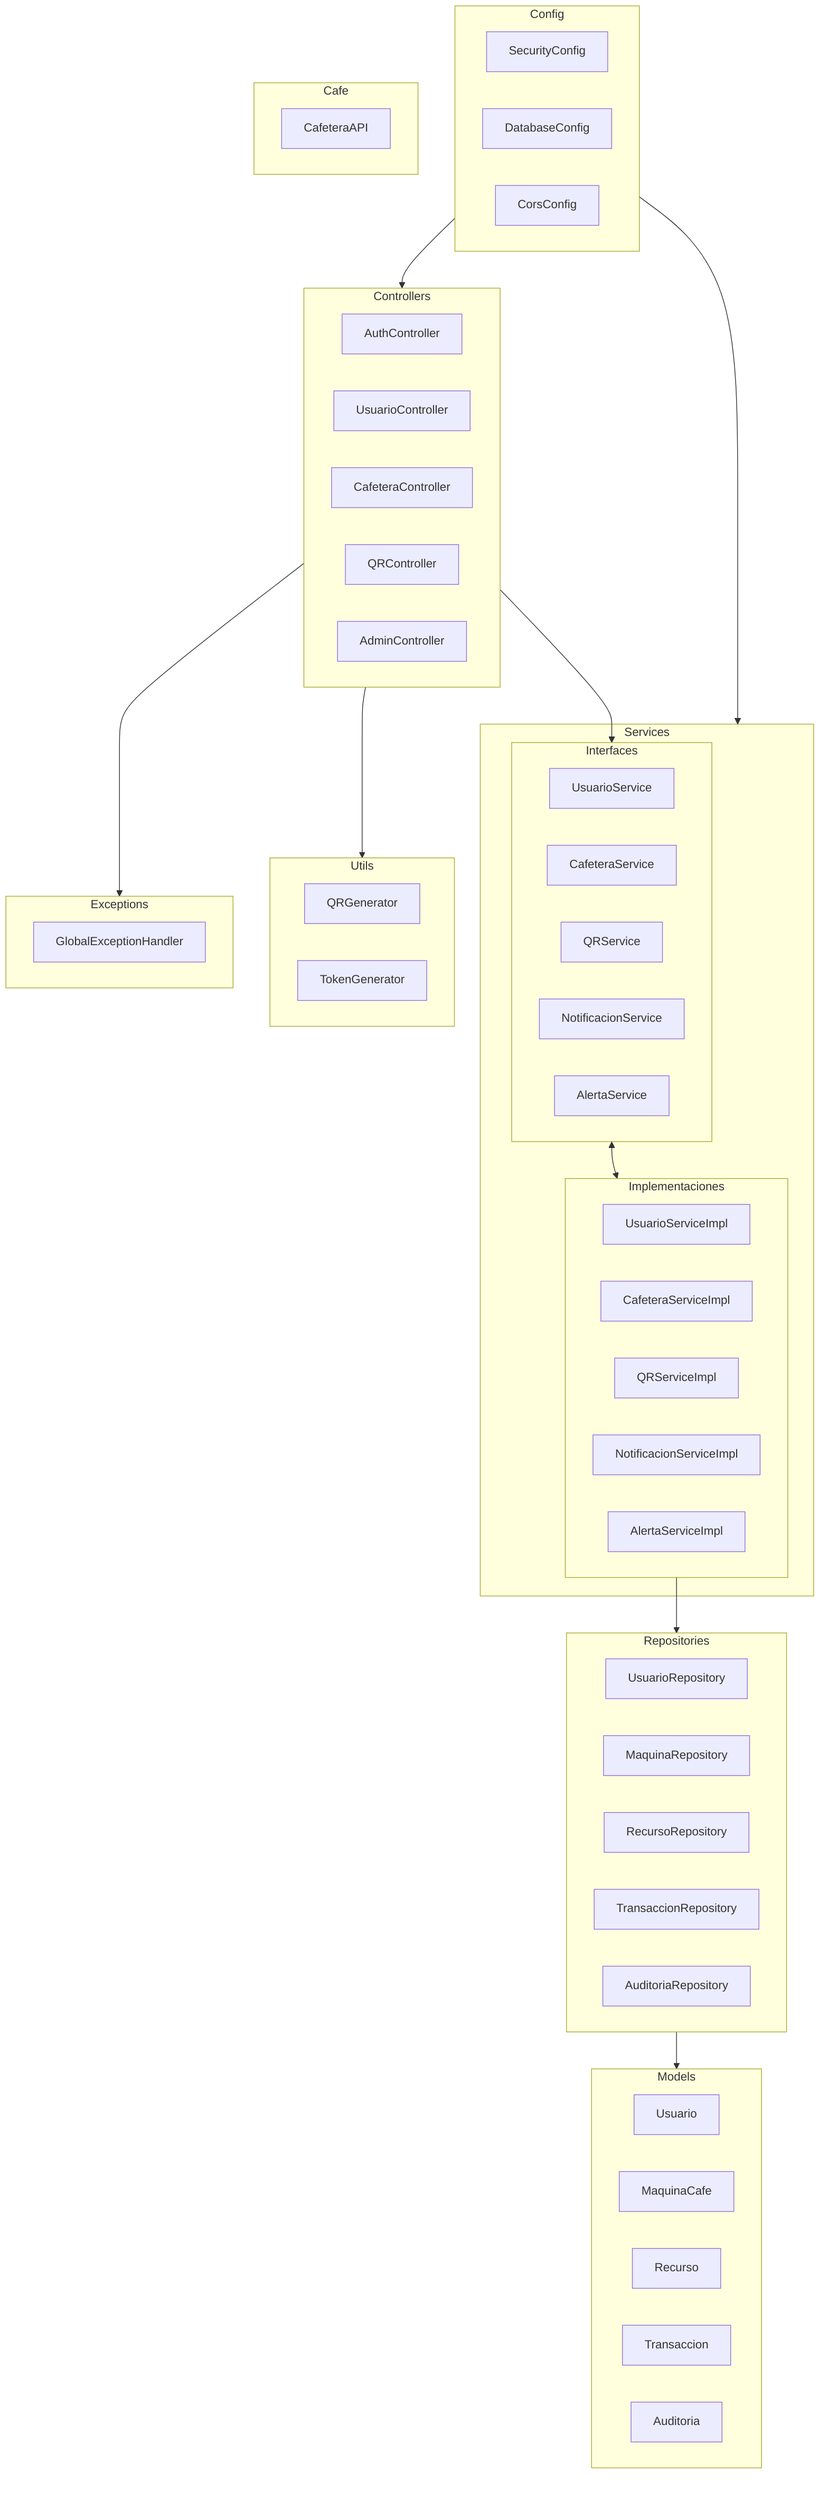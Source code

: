 flowchart TD
    subgraph Controllers
        AuthController
        UsuarioController
        CafeteraController
        QRController
        AdminController
    end

    subgraph Services
        subgraph Interfaces
            UsuarioService
            CafeteraService
            QRService
            NotificacionService
            AlertaService
        end

        subgraph Implementaciones
            UsuarioServiceImpl
            CafeteraServiceImpl
            QRServiceImpl
            NotificacionServiceImpl
            AlertaServiceImpl
        end
    end

    subgraph Repositories
        UsuarioRepository
        MaquinaRepository
        RecursoRepository
        TransaccionRepository
        AuditoriaRepository
    end

    subgraph Models
        Usuario
        MaquinaCafe
        Recurso
        Transaccion
        Auditoria
    end

    subgraph Config
        SecurityConfig
        DatabaseConfig
        CorsConfig
    end

    subgraph Utils
        QRGenerator
        TokenGenerator
    end

    subgraph Exceptions
        GlobalExceptionHandler
    end

    subgraph Cafe
        CafeteraAPI
    end

    %% Relaciones principales
    Controllers --> Interfaces
    Implementaciones --> Repositories
    Repositories --> Models
    Interfaces <--> Implementaciones
    Controllers --> Exceptions
    Controllers --> Utils
    Config --> Controllers
    Config --> Services